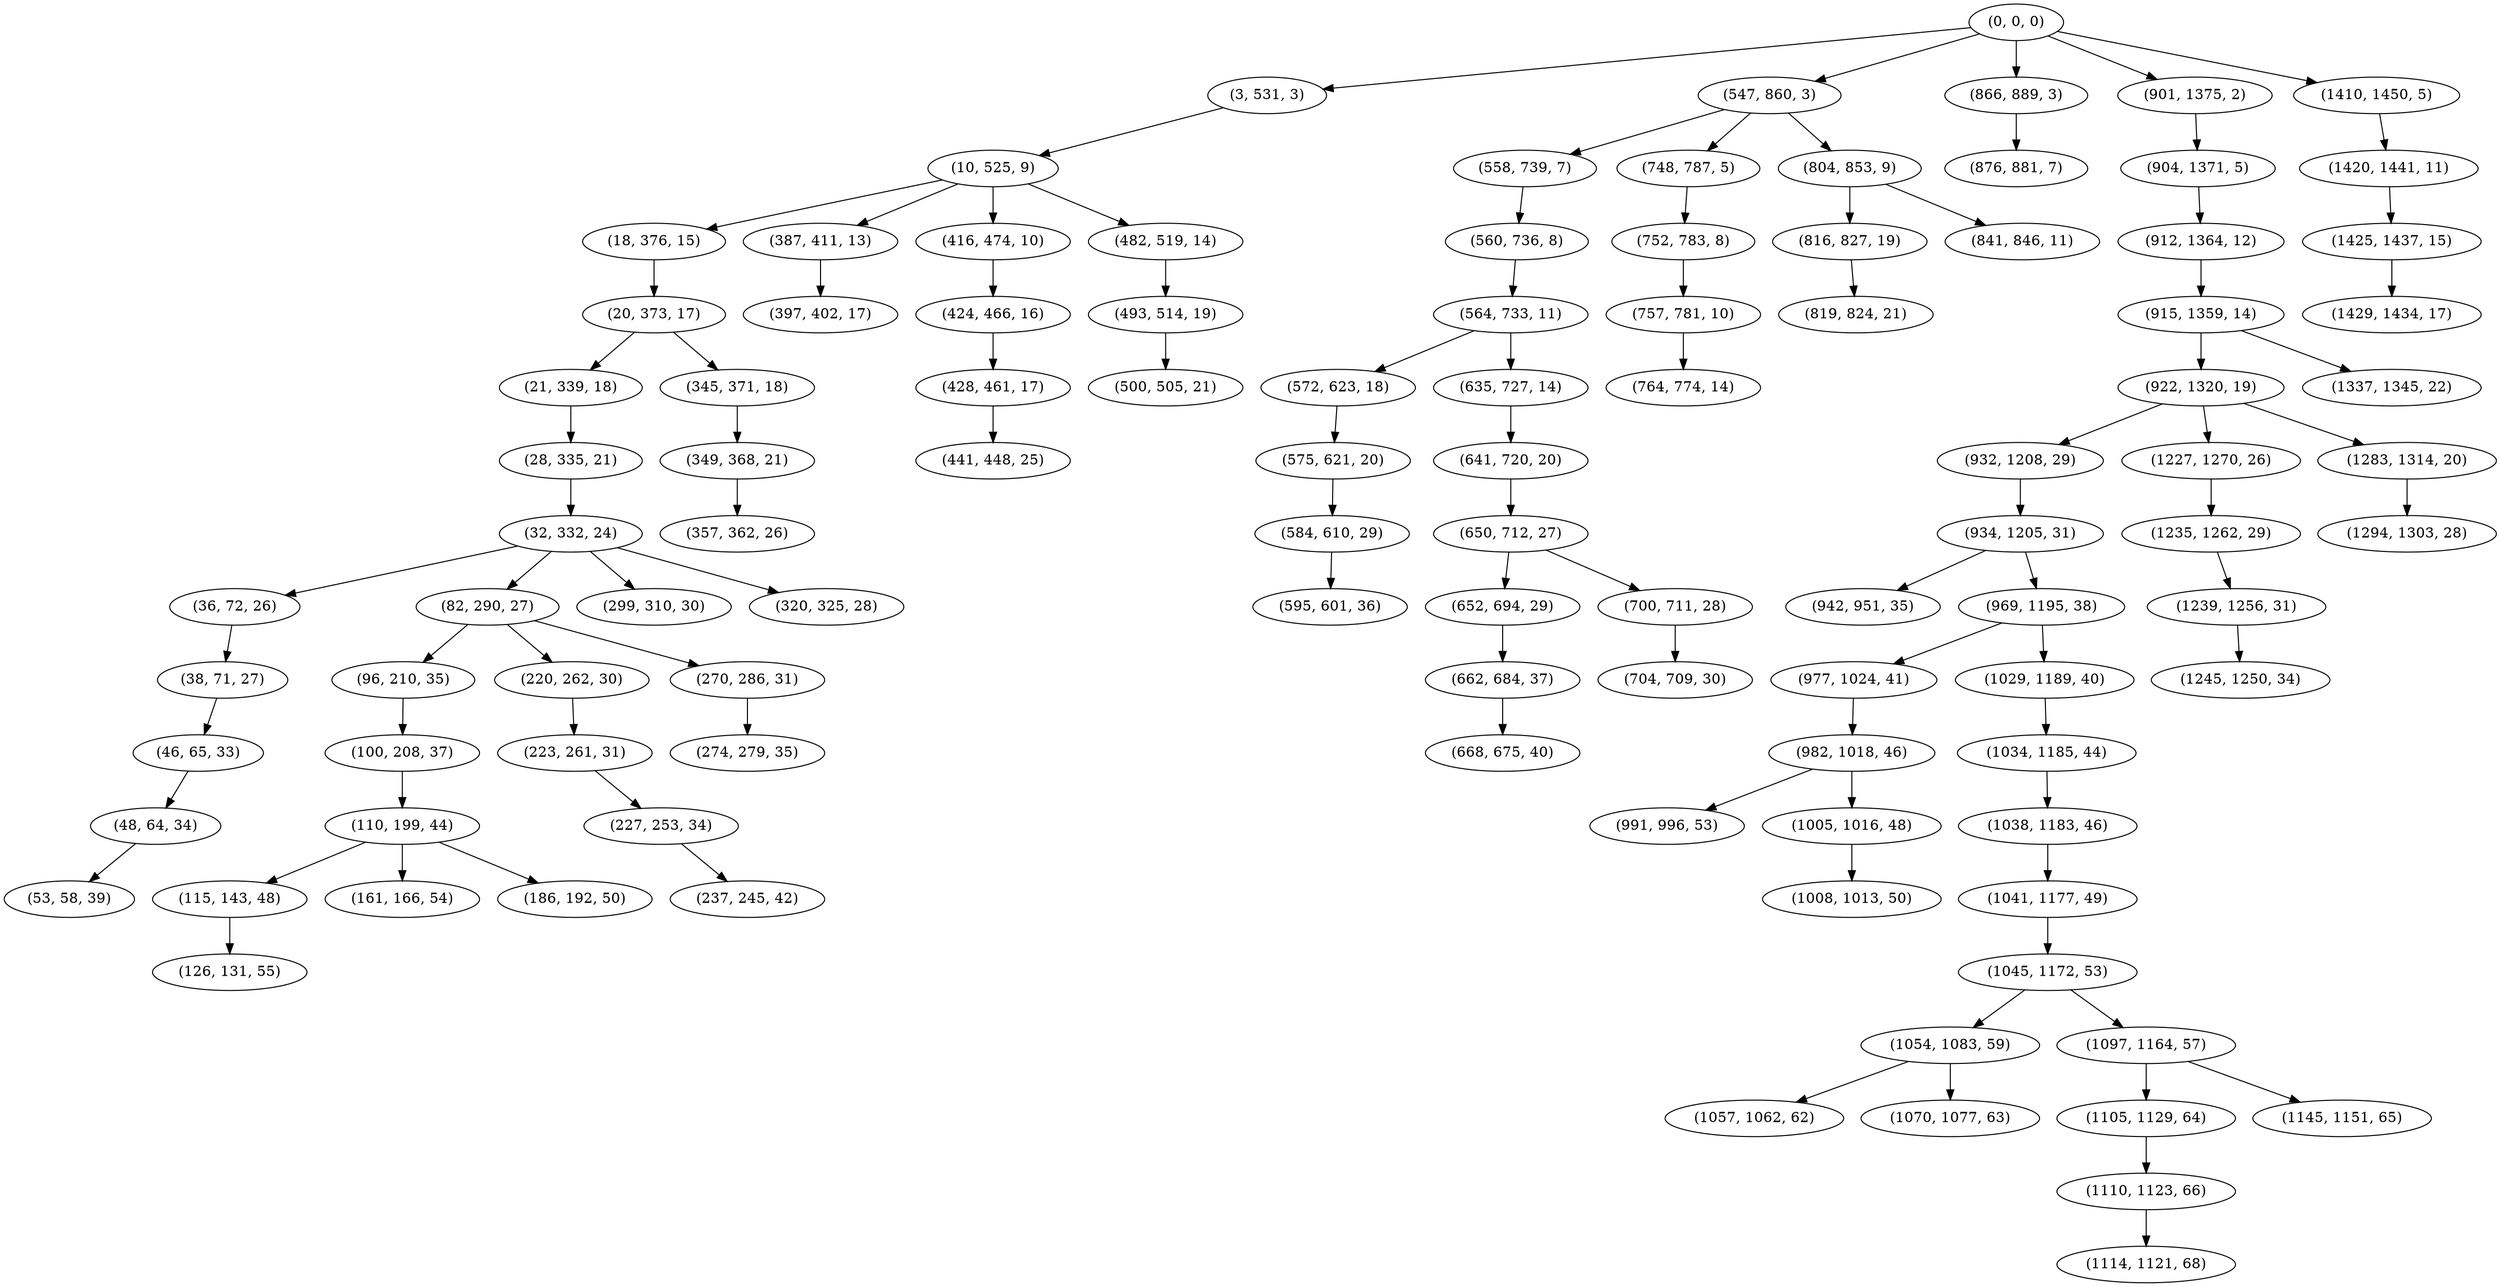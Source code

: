 digraph tree {
    "(0, 0, 0)";
    "(3, 531, 3)";
    "(10, 525, 9)";
    "(18, 376, 15)";
    "(20, 373, 17)";
    "(21, 339, 18)";
    "(28, 335, 21)";
    "(32, 332, 24)";
    "(36, 72, 26)";
    "(38, 71, 27)";
    "(46, 65, 33)";
    "(48, 64, 34)";
    "(53, 58, 39)";
    "(82, 290, 27)";
    "(96, 210, 35)";
    "(100, 208, 37)";
    "(110, 199, 44)";
    "(115, 143, 48)";
    "(126, 131, 55)";
    "(161, 166, 54)";
    "(186, 192, 50)";
    "(220, 262, 30)";
    "(223, 261, 31)";
    "(227, 253, 34)";
    "(237, 245, 42)";
    "(270, 286, 31)";
    "(274, 279, 35)";
    "(299, 310, 30)";
    "(320, 325, 28)";
    "(345, 371, 18)";
    "(349, 368, 21)";
    "(357, 362, 26)";
    "(387, 411, 13)";
    "(397, 402, 17)";
    "(416, 474, 10)";
    "(424, 466, 16)";
    "(428, 461, 17)";
    "(441, 448, 25)";
    "(482, 519, 14)";
    "(493, 514, 19)";
    "(500, 505, 21)";
    "(547, 860, 3)";
    "(558, 739, 7)";
    "(560, 736, 8)";
    "(564, 733, 11)";
    "(572, 623, 18)";
    "(575, 621, 20)";
    "(584, 610, 29)";
    "(595, 601, 36)";
    "(635, 727, 14)";
    "(641, 720, 20)";
    "(650, 712, 27)";
    "(652, 694, 29)";
    "(662, 684, 37)";
    "(668, 675, 40)";
    "(700, 711, 28)";
    "(704, 709, 30)";
    "(748, 787, 5)";
    "(752, 783, 8)";
    "(757, 781, 10)";
    "(764, 774, 14)";
    "(804, 853, 9)";
    "(816, 827, 19)";
    "(819, 824, 21)";
    "(841, 846, 11)";
    "(866, 889, 3)";
    "(876, 881, 7)";
    "(901, 1375, 2)";
    "(904, 1371, 5)";
    "(912, 1364, 12)";
    "(915, 1359, 14)";
    "(922, 1320, 19)";
    "(932, 1208, 29)";
    "(934, 1205, 31)";
    "(942, 951, 35)";
    "(969, 1195, 38)";
    "(977, 1024, 41)";
    "(982, 1018, 46)";
    "(991, 996, 53)";
    "(1005, 1016, 48)";
    "(1008, 1013, 50)";
    "(1029, 1189, 40)";
    "(1034, 1185, 44)";
    "(1038, 1183, 46)";
    "(1041, 1177, 49)";
    "(1045, 1172, 53)";
    "(1054, 1083, 59)";
    "(1057, 1062, 62)";
    "(1070, 1077, 63)";
    "(1097, 1164, 57)";
    "(1105, 1129, 64)";
    "(1110, 1123, 66)";
    "(1114, 1121, 68)";
    "(1145, 1151, 65)";
    "(1227, 1270, 26)";
    "(1235, 1262, 29)";
    "(1239, 1256, 31)";
    "(1245, 1250, 34)";
    "(1283, 1314, 20)";
    "(1294, 1303, 28)";
    "(1337, 1345, 22)";
    "(1410, 1450, 5)";
    "(1420, 1441, 11)";
    "(1425, 1437, 15)";
    "(1429, 1434, 17)";
    "(0, 0, 0)" -> "(3, 531, 3)";
    "(0, 0, 0)" -> "(547, 860, 3)";
    "(0, 0, 0)" -> "(866, 889, 3)";
    "(0, 0, 0)" -> "(901, 1375, 2)";
    "(0, 0, 0)" -> "(1410, 1450, 5)";
    "(3, 531, 3)" -> "(10, 525, 9)";
    "(10, 525, 9)" -> "(18, 376, 15)";
    "(10, 525, 9)" -> "(387, 411, 13)";
    "(10, 525, 9)" -> "(416, 474, 10)";
    "(10, 525, 9)" -> "(482, 519, 14)";
    "(18, 376, 15)" -> "(20, 373, 17)";
    "(20, 373, 17)" -> "(21, 339, 18)";
    "(20, 373, 17)" -> "(345, 371, 18)";
    "(21, 339, 18)" -> "(28, 335, 21)";
    "(28, 335, 21)" -> "(32, 332, 24)";
    "(32, 332, 24)" -> "(36, 72, 26)";
    "(32, 332, 24)" -> "(82, 290, 27)";
    "(32, 332, 24)" -> "(299, 310, 30)";
    "(32, 332, 24)" -> "(320, 325, 28)";
    "(36, 72, 26)" -> "(38, 71, 27)";
    "(38, 71, 27)" -> "(46, 65, 33)";
    "(46, 65, 33)" -> "(48, 64, 34)";
    "(48, 64, 34)" -> "(53, 58, 39)";
    "(82, 290, 27)" -> "(96, 210, 35)";
    "(82, 290, 27)" -> "(220, 262, 30)";
    "(82, 290, 27)" -> "(270, 286, 31)";
    "(96, 210, 35)" -> "(100, 208, 37)";
    "(100, 208, 37)" -> "(110, 199, 44)";
    "(110, 199, 44)" -> "(115, 143, 48)";
    "(110, 199, 44)" -> "(161, 166, 54)";
    "(110, 199, 44)" -> "(186, 192, 50)";
    "(115, 143, 48)" -> "(126, 131, 55)";
    "(220, 262, 30)" -> "(223, 261, 31)";
    "(223, 261, 31)" -> "(227, 253, 34)";
    "(227, 253, 34)" -> "(237, 245, 42)";
    "(270, 286, 31)" -> "(274, 279, 35)";
    "(345, 371, 18)" -> "(349, 368, 21)";
    "(349, 368, 21)" -> "(357, 362, 26)";
    "(387, 411, 13)" -> "(397, 402, 17)";
    "(416, 474, 10)" -> "(424, 466, 16)";
    "(424, 466, 16)" -> "(428, 461, 17)";
    "(428, 461, 17)" -> "(441, 448, 25)";
    "(482, 519, 14)" -> "(493, 514, 19)";
    "(493, 514, 19)" -> "(500, 505, 21)";
    "(547, 860, 3)" -> "(558, 739, 7)";
    "(547, 860, 3)" -> "(748, 787, 5)";
    "(547, 860, 3)" -> "(804, 853, 9)";
    "(558, 739, 7)" -> "(560, 736, 8)";
    "(560, 736, 8)" -> "(564, 733, 11)";
    "(564, 733, 11)" -> "(572, 623, 18)";
    "(564, 733, 11)" -> "(635, 727, 14)";
    "(572, 623, 18)" -> "(575, 621, 20)";
    "(575, 621, 20)" -> "(584, 610, 29)";
    "(584, 610, 29)" -> "(595, 601, 36)";
    "(635, 727, 14)" -> "(641, 720, 20)";
    "(641, 720, 20)" -> "(650, 712, 27)";
    "(650, 712, 27)" -> "(652, 694, 29)";
    "(650, 712, 27)" -> "(700, 711, 28)";
    "(652, 694, 29)" -> "(662, 684, 37)";
    "(662, 684, 37)" -> "(668, 675, 40)";
    "(700, 711, 28)" -> "(704, 709, 30)";
    "(748, 787, 5)" -> "(752, 783, 8)";
    "(752, 783, 8)" -> "(757, 781, 10)";
    "(757, 781, 10)" -> "(764, 774, 14)";
    "(804, 853, 9)" -> "(816, 827, 19)";
    "(804, 853, 9)" -> "(841, 846, 11)";
    "(816, 827, 19)" -> "(819, 824, 21)";
    "(866, 889, 3)" -> "(876, 881, 7)";
    "(901, 1375, 2)" -> "(904, 1371, 5)";
    "(904, 1371, 5)" -> "(912, 1364, 12)";
    "(912, 1364, 12)" -> "(915, 1359, 14)";
    "(915, 1359, 14)" -> "(922, 1320, 19)";
    "(915, 1359, 14)" -> "(1337, 1345, 22)";
    "(922, 1320, 19)" -> "(932, 1208, 29)";
    "(922, 1320, 19)" -> "(1227, 1270, 26)";
    "(922, 1320, 19)" -> "(1283, 1314, 20)";
    "(932, 1208, 29)" -> "(934, 1205, 31)";
    "(934, 1205, 31)" -> "(942, 951, 35)";
    "(934, 1205, 31)" -> "(969, 1195, 38)";
    "(969, 1195, 38)" -> "(977, 1024, 41)";
    "(969, 1195, 38)" -> "(1029, 1189, 40)";
    "(977, 1024, 41)" -> "(982, 1018, 46)";
    "(982, 1018, 46)" -> "(991, 996, 53)";
    "(982, 1018, 46)" -> "(1005, 1016, 48)";
    "(1005, 1016, 48)" -> "(1008, 1013, 50)";
    "(1029, 1189, 40)" -> "(1034, 1185, 44)";
    "(1034, 1185, 44)" -> "(1038, 1183, 46)";
    "(1038, 1183, 46)" -> "(1041, 1177, 49)";
    "(1041, 1177, 49)" -> "(1045, 1172, 53)";
    "(1045, 1172, 53)" -> "(1054, 1083, 59)";
    "(1045, 1172, 53)" -> "(1097, 1164, 57)";
    "(1054, 1083, 59)" -> "(1057, 1062, 62)";
    "(1054, 1083, 59)" -> "(1070, 1077, 63)";
    "(1097, 1164, 57)" -> "(1105, 1129, 64)";
    "(1097, 1164, 57)" -> "(1145, 1151, 65)";
    "(1105, 1129, 64)" -> "(1110, 1123, 66)";
    "(1110, 1123, 66)" -> "(1114, 1121, 68)";
    "(1227, 1270, 26)" -> "(1235, 1262, 29)";
    "(1235, 1262, 29)" -> "(1239, 1256, 31)";
    "(1239, 1256, 31)" -> "(1245, 1250, 34)";
    "(1283, 1314, 20)" -> "(1294, 1303, 28)";
    "(1410, 1450, 5)" -> "(1420, 1441, 11)";
    "(1420, 1441, 11)" -> "(1425, 1437, 15)";
    "(1425, 1437, 15)" -> "(1429, 1434, 17)";
}
